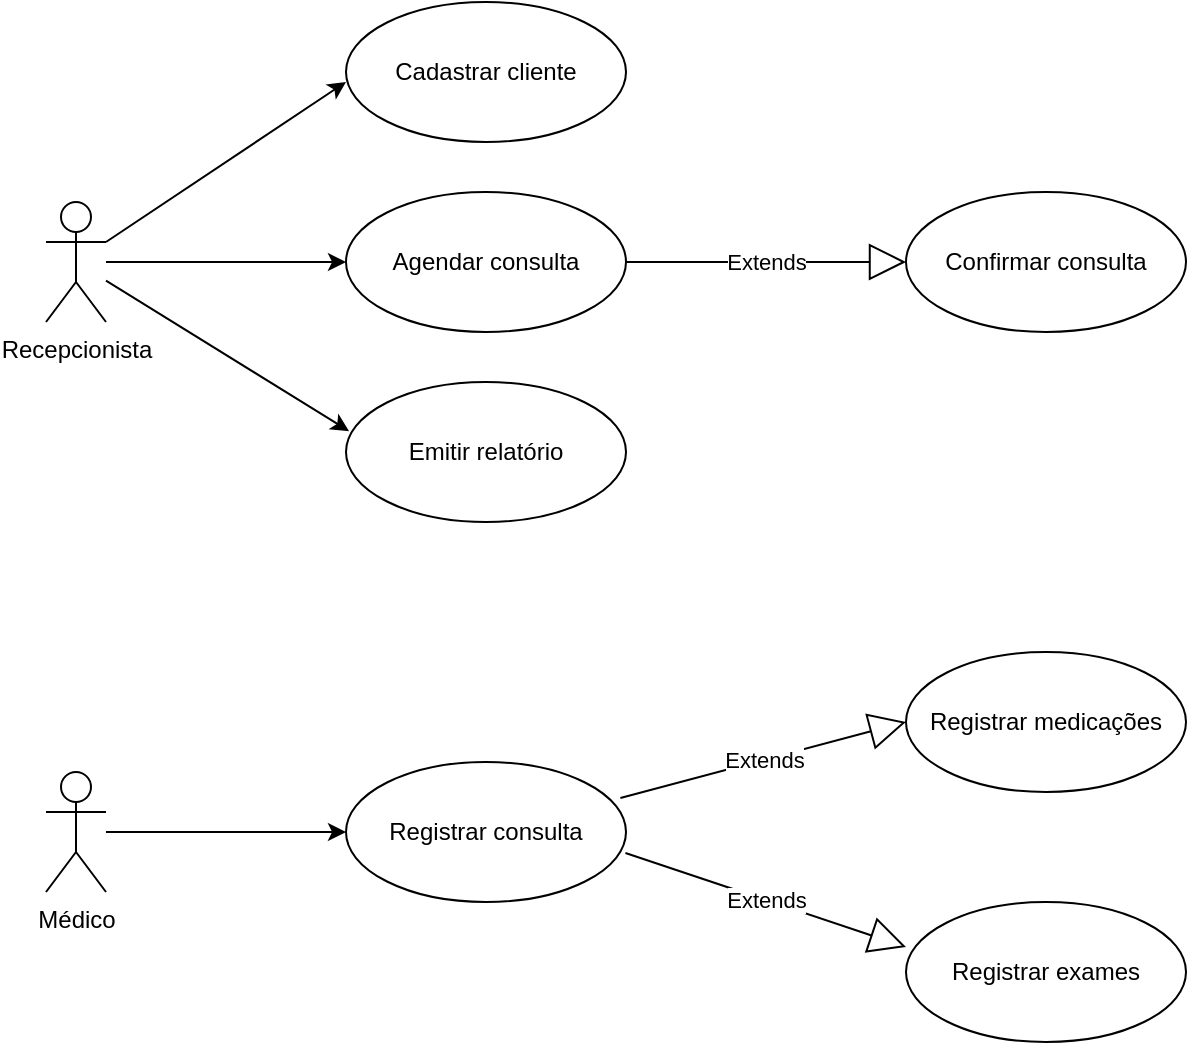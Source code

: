 <mxfile version="15.5.9" type="device"><diagram id="xn1DBYbf31q_VT4FqJp-" name="Page-1"><mxGraphModel dx="1152" dy="637" grid="1" gridSize="10" guides="1" tooltips="1" connect="1" arrows="1" fold="1" page="1" pageScale="1" pageWidth="827" pageHeight="1169" math="0" shadow="0"><root><mxCell id="0"/><mxCell id="1" parent="0"/><mxCell id="UvB86tj3JQ28Iap5TFjW-1" value="Recepcionista" style="shape=umlActor;verticalLabelPosition=bottom;verticalAlign=top;html=1;" vertex="1" parent="1"><mxGeometry x="100" y="200" width="30" height="60" as="geometry"/></mxCell><mxCell id="UvB86tj3JQ28Iap5TFjW-2" value="Cadastrar cliente" style="ellipse;whiteSpace=wrap;html=1;" vertex="1" parent="1"><mxGeometry x="250" y="100" width="140" height="70" as="geometry"/></mxCell><mxCell id="UvB86tj3JQ28Iap5TFjW-3" value="" style="endArrow=classic;html=1;rounded=0;entryX=0;entryY=0.571;entryDx=0;entryDy=0;entryPerimeter=0;" edge="1" parent="1" source="UvB86tj3JQ28Iap5TFjW-1" target="UvB86tj3JQ28Iap5TFjW-2"><mxGeometry width="50" height="50" relative="1" as="geometry"><mxPoint x="390" y="420" as="sourcePoint"/><mxPoint x="440" y="370" as="targetPoint"/></mxGeometry></mxCell><mxCell id="UvB86tj3JQ28Iap5TFjW-5" value="Agendar consulta" style="ellipse;whiteSpace=wrap;html=1;" vertex="1" parent="1"><mxGeometry x="250" y="195" width="140" height="70" as="geometry"/></mxCell><mxCell id="UvB86tj3JQ28Iap5TFjW-6" value="" style="endArrow=classic;html=1;rounded=0;entryX=0;entryY=0.5;entryDx=0;entryDy=0;" edge="1" parent="1" target="UvB86tj3JQ28Iap5TFjW-5"><mxGeometry width="50" height="50" relative="1" as="geometry"><mxPoint x="130" y="230" as="sourcePoint"/><mxPoint x="440" y="475" as="targetPoint"/></mxGeometry></mxCell><mxCell id="UvB86tj3JQ28Iap5TFjW-7" value="Emitir relatório" style="ellipse;whiteSpace=wrap;html=1;" vertex="1" parent="1"><mxGeometry x="250" y="290" width="140" height="70" as="geometry"/></mxCell><mxCell id="UvB86tj3JQ28Iap5TFjW-8" value="" style="endArrow=classic;html=1;rounded=0;entryX=0.011;entryY=0.351;entryDx=0;entryDy=0;entryPerimeter=0;" edge="1" parent="1" target="UvB86tj3JQ28Iap5TFjW-7" source="UvB86tj3JQ28Iap5TFjW-1"><mxGeometry width="50" height="50" relative="1" as="geometry"><mxPoint x="130" y="315" as="sourcePoint"/><mxPoint x="440" y="560" as="targetPoint"/></mxGeometry></mxCell><mxCell id="UvB86tj3JQ28Iap5TFjW-13" value="Médico" style="shape=umlActor;verticalLabelPosition=bottom;verticalAlign=top;html=1;" vertex="1" parent="1"><mxGeometry x="100" y="485" width="30" height="60" as="geometry"/></mxCell><mxCell id="UvB86tj3JQ28Iap5TFjW-14" value="Registrar medicações" style="ellipse;whiteSpace=wrap;html=1;" vertex="1" parent="1"><mxGeometry x="530" y="425" width="140" height="70" as="geometry"/></mxCell><mxCell id="UvB86tj3JQ28Iap5TFjW-17" value="Confirmar consulta" style="ellipse;whiteSpace=wrap;html=1;" vertex="1" parent="1"><mxGeometry x="530" y="195" width="140" height="70" as="geometry"/></mxCell><mxCell id="UvB86tj3JQ28Iap5TFjW-19" value="Registrar exames" style="ellipse;whiteSpace=wrap;html=1;" vertex="1" parent="1"><mxGeometry x="530" y="550" width="140" height="70" as="geometry"/></mxCell><mxCell id="UvB86tj3JQ28Iap5TFjW-21" value="Extends" style="endArrow=block;endSize=16;endFill=0;html=1;rounded=0;exitX=1;exitY=0.5;exitDx=0;exitDy=0;entryX=0;entryY=0.5;entryDx=0;entryDy=0;" edge="1" parent="1" source="UvB86tj3JQ28Iap5TFjW-5" target="UvB86tj3JQ28Iap5TFjW-17"><mxGeometry width="160" relative="1" as="geometry"><mxPoint x="430" y="330" as="sourcePoint"/><mxPoint x="590" y="330" as="targetPoint"/></mxGeometry></mxCell><mxCell id="UvB86tj3JQ28Iap5TFjW-25" value="Registrar consulta" style="ellipse;whiteSpace=wrap;html=1;" vertex="1" parent="1"><mxGeometry x="250" y="480" width="140" height="70" as="geometry"/></mxCell><mxCell id="UvB86tj3JQ28Iap5TFjW-26" value="" style="endArrow=classic;html=1;rounded=0;entryX=0;entryY=0.5;entryDx=0;entryDy=0;" edge="1" parent="1" target="UvB86tj3JQ28Iap5TFjW-25" source="UvB86tj3JQ28Iap5TFjW-13"><mxGeometry width="50" height="50" relative="1" as="geometry"><mxPoint x="170" y="515" as="sourcePoint"/><mxPoint x="460" y="845" as="targetPoint"/></mxGeometry></mxCell><mxCell id="UvB86tj3JQ28Iap5TFjW-31" value="Extends" style="endArrow=block;endSize=16;endFill=0;html=1;rounded=0;entryX=0;entryY=0.5;entryDx=0;entryDy=0;exitX=0.98;exitY=0.257;exitDx=0;exitDy=0;exitPerimeter=0;" edge="1" parent="1" source="UvB86tj3JQ28Iap5TFjW-25" target="UvB86tj3JQ28Iap5TFjW-14"><mxGeometry width="160" relative="1" as="geometry"><mxPoint x="230" y="400" as="sourcePoint"/><mxPoint x="390" y="400" as="targetPoint"/></mxGeometry></mxCell><mxCell id="UvB86tj3JQ28Iap5TFjW-32" value="Extends" style="endArrow=block;endSize=16;endFill=0;html=1;rounded=0;entryX=0;entryY=0.321;entryDx=0;entryDy=0;entryPerimeter=0;exitX=0.998;exitY=0.65;exitDx=0;exitDy=0;exitPerimeter=0;" edge="1" parent="1" source="UvB86tj3JQ28Iap5TFjW-25" target="UvB86tj3JQ28Iap5TFjW-19"><mxGeometry width="160" relative="1" as="geometry"><mxPoint x="230" y="400" as="sourcePoint"/><mxPoint x="390" y="400" as="targetPoint"/></mxGeometry></mxCell></root></mxGraphModel></diagram></mxfile>